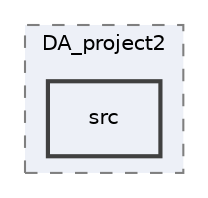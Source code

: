 digraph "/home/edu/Feup/2º ano/2º semestre/DA/Projetos/DA_project2/src"
{
 // LATEX_PDF_SIZE
  edge [fontname="Helvetica",fontsize="10",labelfontname="Helvetica",labelfontsize="10"];
  node [fontname="Helvetica",fontsize="10",shape=record];
  compound=true
  subgraph clusterdir_62a5a6d72b7fafc0f92506d7b87ff09c {
    graph [ bgcolor="#edf0f7", pencolor="grey50", style="filled,dashed,", label="DA_project2", fontname="Helvetica", fontsize="10", URL="dir_62a5a6d72b7fafc0f92506d7b87ff09c.html"]
  dir_b344a54d903854cffdbadc78916967bd [shape=box, label="src", style="filled,bold,", fillcolor="#edf0f7", color="grey25", URL="dir_b344a54d903854cffdbadc78916967bd.html"];
  }
}
